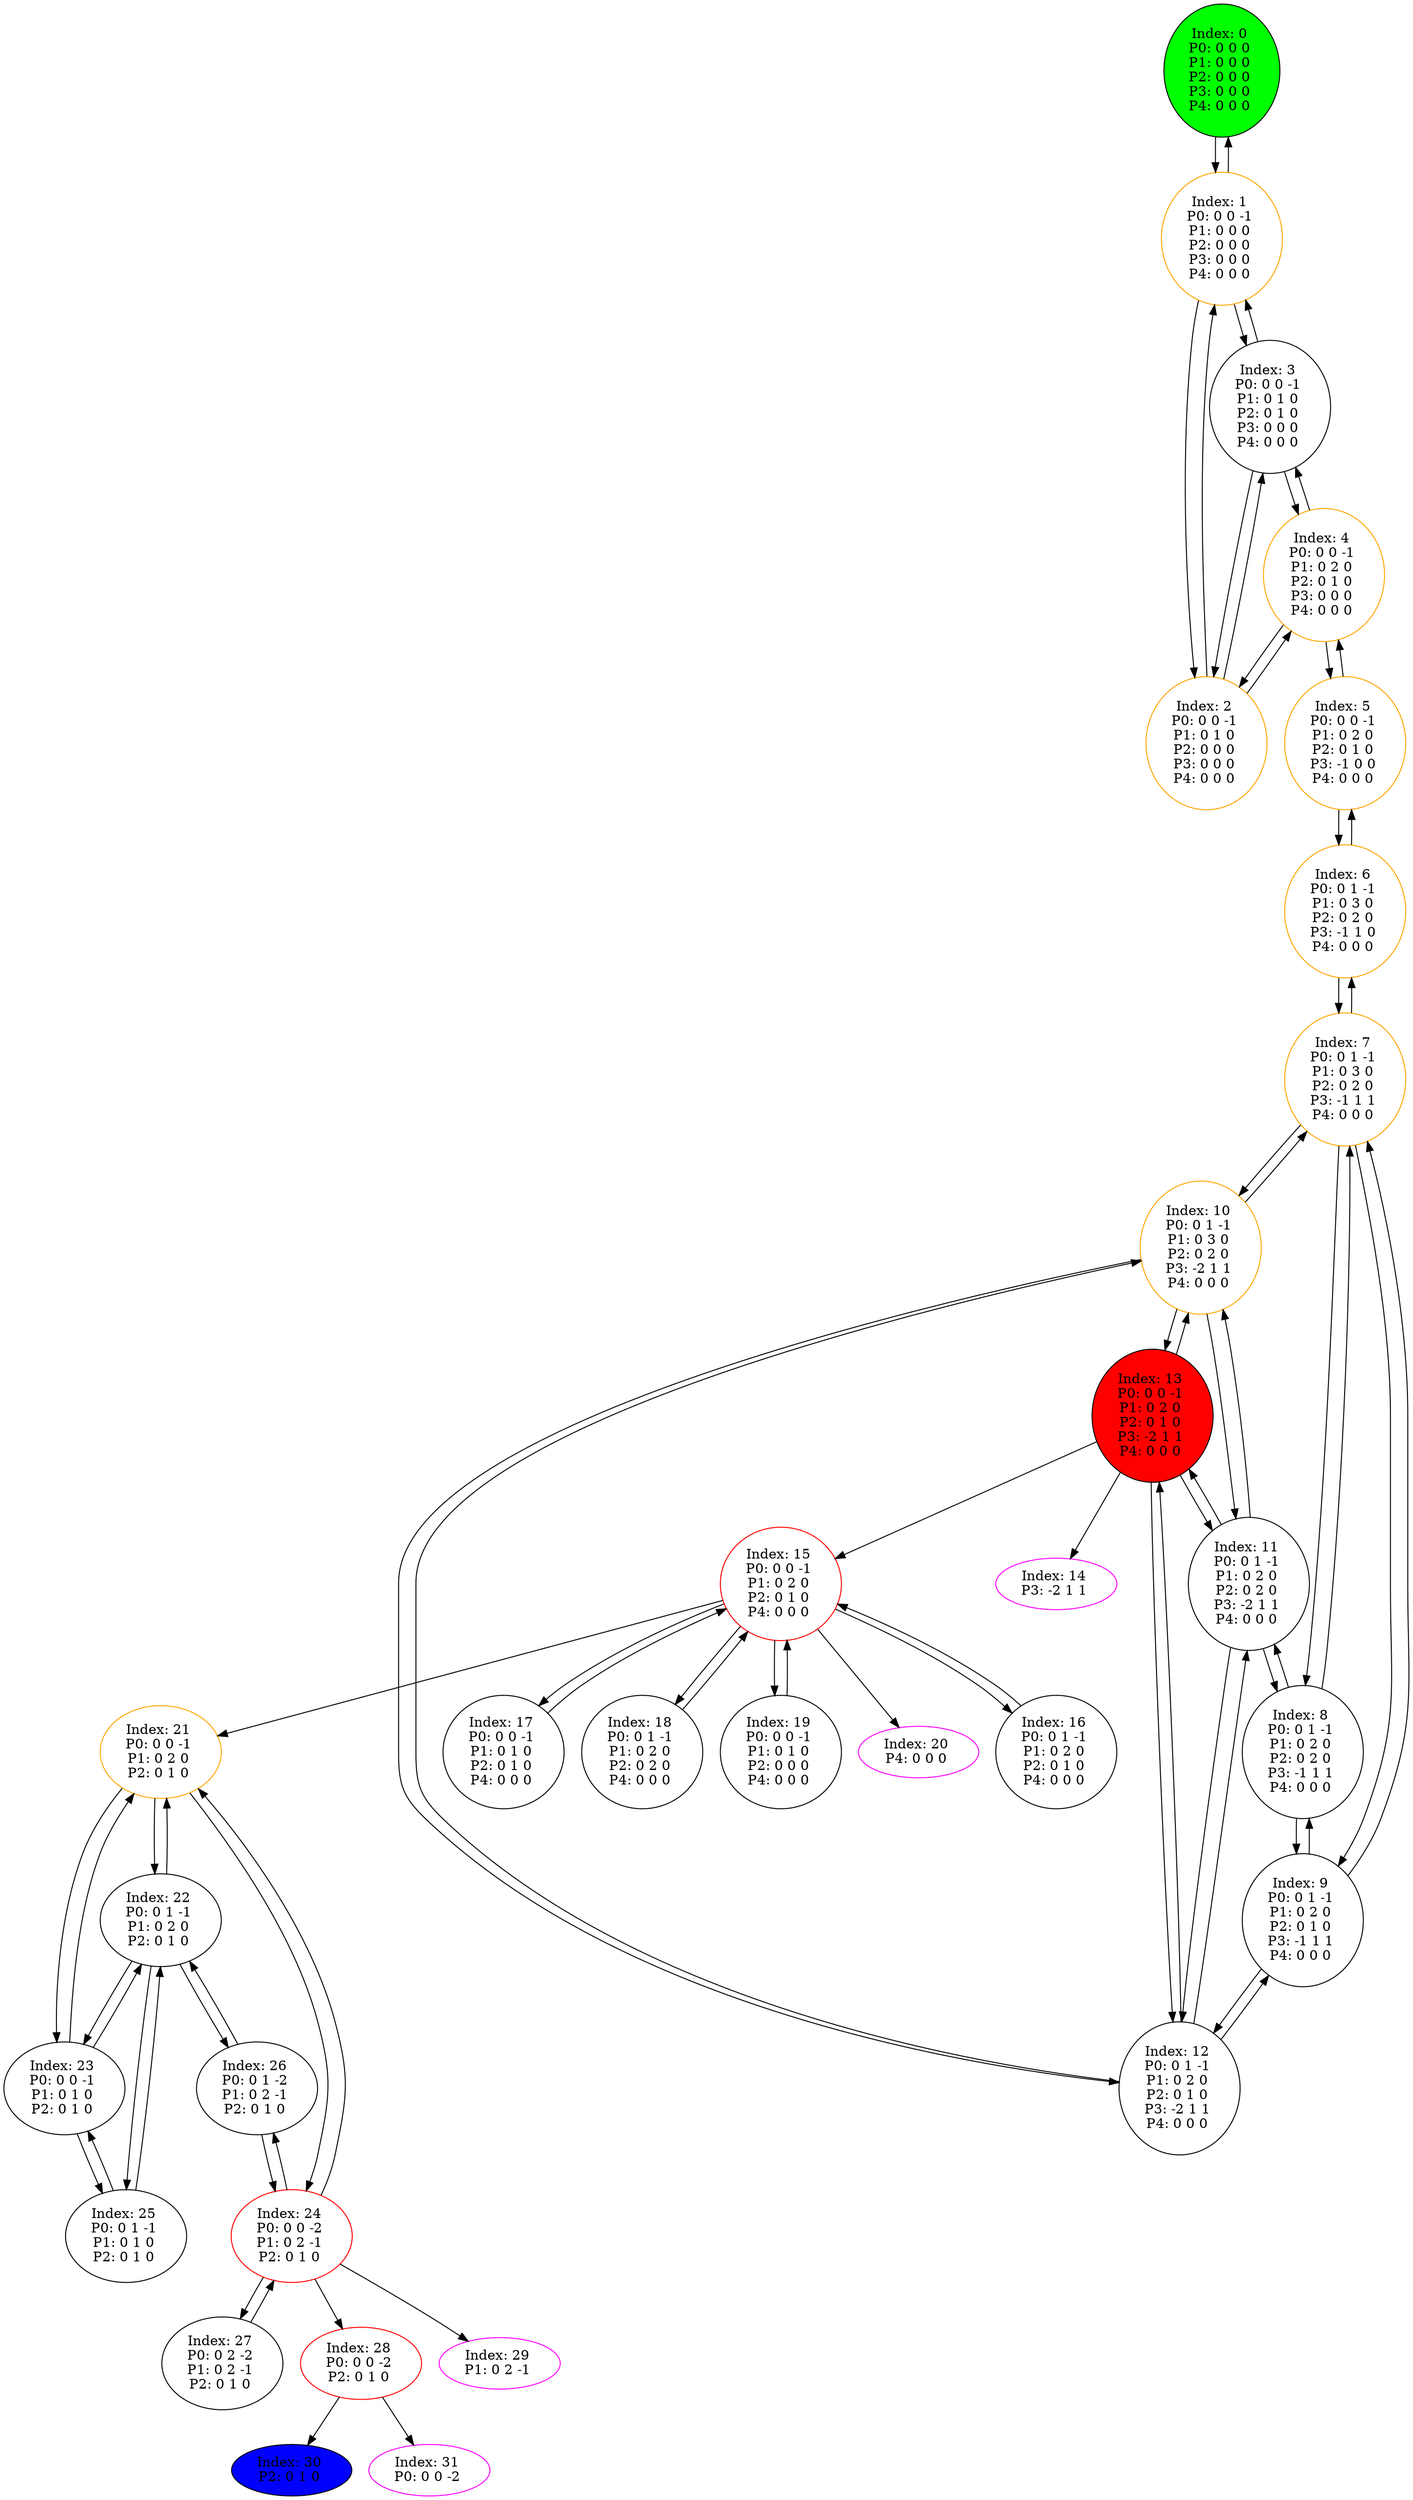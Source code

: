 digraph G {
color = "black"
0[label = "Index: 0 
P0: 0 0 0 
P1: 0 0 0 
P2: 0 0 0 
P3: 0 0 0 
P4: 0 0 0 
", style="filled", fillcolor = "green"]
1[label = "Index: 1 
P0: 0 0 -1 
P1: 0 0 0 
P2: 0 0 0 
P3: 0 0 0 
P4: 0 0 0 
", color = "orange"]
2[label = "Index: 2 
P0: 0 0 -1 
P1: 0 1 0 
P2: 0 0 0 
P3: 0 0 0 
P4: 0 0 0 
", color = "orange"]
3[label = "Index: 3 
P0: 0 0 -1 
P1: 0 1 0 
P2: 0 1 0 
P3: 0 0 0 
P4: 0 0 0 
"]
4[label = "Index: 4 
P0: 0 0 -1 
P1: 0 2 0 
P2: 0 1 0 
P3: 0 0 0 
P4: 0 0 0 
", color = "orange"]
5[label = "Index: 5 
P0: 0 0 -1 
P1: 0 2 0 
P2: 0 1 0 
P3: -1 0 0 
P4: 0 0 0 
", color = "orange"]
6[label = "Index: 6 
P0: 0 1 -1 
P1: 0 3 0 
P2: 0 2 0 
P3: -1 1 0 
P4: 0 0 0 
", color = "orange"]
7[label = "Index: 7 
P0: 0 1 -1 
P1: 0 3 0 
P2: 0 2 0 
P3: -1 1 1 
P4: 0 0 0 
", color = "orange"]
8[label = "Index: 8 
P0: 0 1 -1 
P1: 0 2 0 
P2: 0 2 0 
P3: -1 1 1 
P4: 0 0 0 
"]
9[label = "Index: 9 
P0: 0 1 -1 
P1: 0 2 0 
P2: 0 1 0 
P3: -1 1 1 
P4: 0 0 0 
"]
10[label = "Index: 10 
P0: 0 1 -1 
P1: 0 3 0 
P2: 0 2 0 
P3: -2 1 1 
P4: 0 0 0 
", color = "orange"]
11[label = "Index: 11 
P0: 0 1 -1 
P1: 0 2 0 
P2: 0 2 0 
P3: -2 1 1 
P4: 0 0 0 
"]
12[label = "Index: 12 
P0: 0 1 -1 
P1: 0 2 0 
P2: 0 1 0 
P3: -2 1 1 
P4: 0 0 0 
"]
13[label = "Index: 13 
P0: 0 0 -1 
P1: 0 2 0 
P2: 0 1 0 
P3: -2 1 1 
P4: 0 0 0 
", style="filled", fillcolor = "red"]
14[label = "Index: 14 
P3: -2 1 1 
", color = "fuchsia"]
15[label = "Index: 15 
P0: 0 0 -1 
P1: 0 2 0 
P2: 0 1 0 
P4: 0 0 0 
", color = "red"]
16[label = "Index: 16 
P0: 0 1 -1 
P1: 0 2 0 
P2: 0 1 0 
P4: 0 0 0 
"]
17[label = "Index: 17 
P0: 0 0 -1 
P1: 0 1 0 
P2: 0 1 0 
P4: 0 0 0 
"]
18[label = "Index: 18 
P0: 0 1 -1 
P1: 0 2 0 
P2: 0 2 0 
P4: 0 0 0 
"]
19[label = "Index: 19 
P0: 0 0 -1 
P1: 0 1 0 
P2: 0 0 0 
P4: 0 0 0 
"]
20[label = "Index: 20 
P4: 0 0 0 
", color = "fuchsia"]
21[label = "Index: 21 
P0: 0 0 -1 
P1: 0 2 0 
P2: 0 1 0 
", color = "orange"]
22[label = "Index: 22 
P0: 0 1 -1 
P1: 0 2 0 
P2: 0 1 0 
"]
23[label = "Index: 23 
P0: 0 0 -1 
P1: 0 1 0 
P2: 0 1 0 
"]
24[label = "Index: 24 
P0: 0 0 -2 
P1: 0 2 -1 
P2: 0 1 0 
", color = "red"]
25[label = "Index: 25 
P0: 0 1 -1 
P1: 0 1 0 
P2: 0 1 0 
"]
26[label = "Index: 26 
P0: 0 1 -2 
P1: 0 2 -1 
P2: 0 1 0 
"]
27[label = "Index: 27 
P0: 0 2 -2 
P1: 0 2 -1 
P2: 0 1 0 
"]
28[label = "Index: 28 
P0: 0 0 -2 
P2: 0 1 0 
", color = "red"]
29[label = "Index: 29 
P1: 0 2 -1 
", color = "fuchsia"]
30[label = "Index: 30 
P2: 0 1 0 
", style="filled", fillcolor = "blue"]
31[label = "Index: 31 
P0: 0 0 -2 
", color = "fuchsia"]
0 -> 1

1 -> 0
1 -> 2
1 -> 3

2 -> 1
2 -> 3
2 -> 4

3 -> 1
3 -> 2
3 -> 4

4 -> 2
4 -> 3
4 -> 5

5 -> 4
5 -> 6

6 -> 5
6 -> 7

7 -> 6
7 -> 8
7 -> 9
7 -> 10

8 -> 7
8 -> 9
8 -> 11

9 -> 7
9 -> 8
9 -> 12

10 -> 7
10 -> 11
10 -> 12
10 -> 13

11 -> 8
11 -> 10
11 -> 12
11 -> 13

12 -> 9
12 -> 10
12 -> 11
12 -> 13

13 -> 10
13 -> 11
13 -> 12
13 -> 15
13 -> 14

15 -> 16
15 -> 17
15 -> 18
15 -> 19
15 -> 20
15 -> 21

16 -> 15

17 -> 15

18 -> 15

19 -> 15

21 -> 22
21 -> 23
21 -> 24

22 -> 21
22 -> 25
22 -> 23
22 -> 26

23 -> 21
23 -> 22
23 -> 25

24 -> 21
24 -> 26
24 -> 27
24 -> 28
24 -> 29

25 -> 22
25 -> 23

26 -> 22
26 -> 24

27 -> 24

28 -> 30
28 -> 31

}
